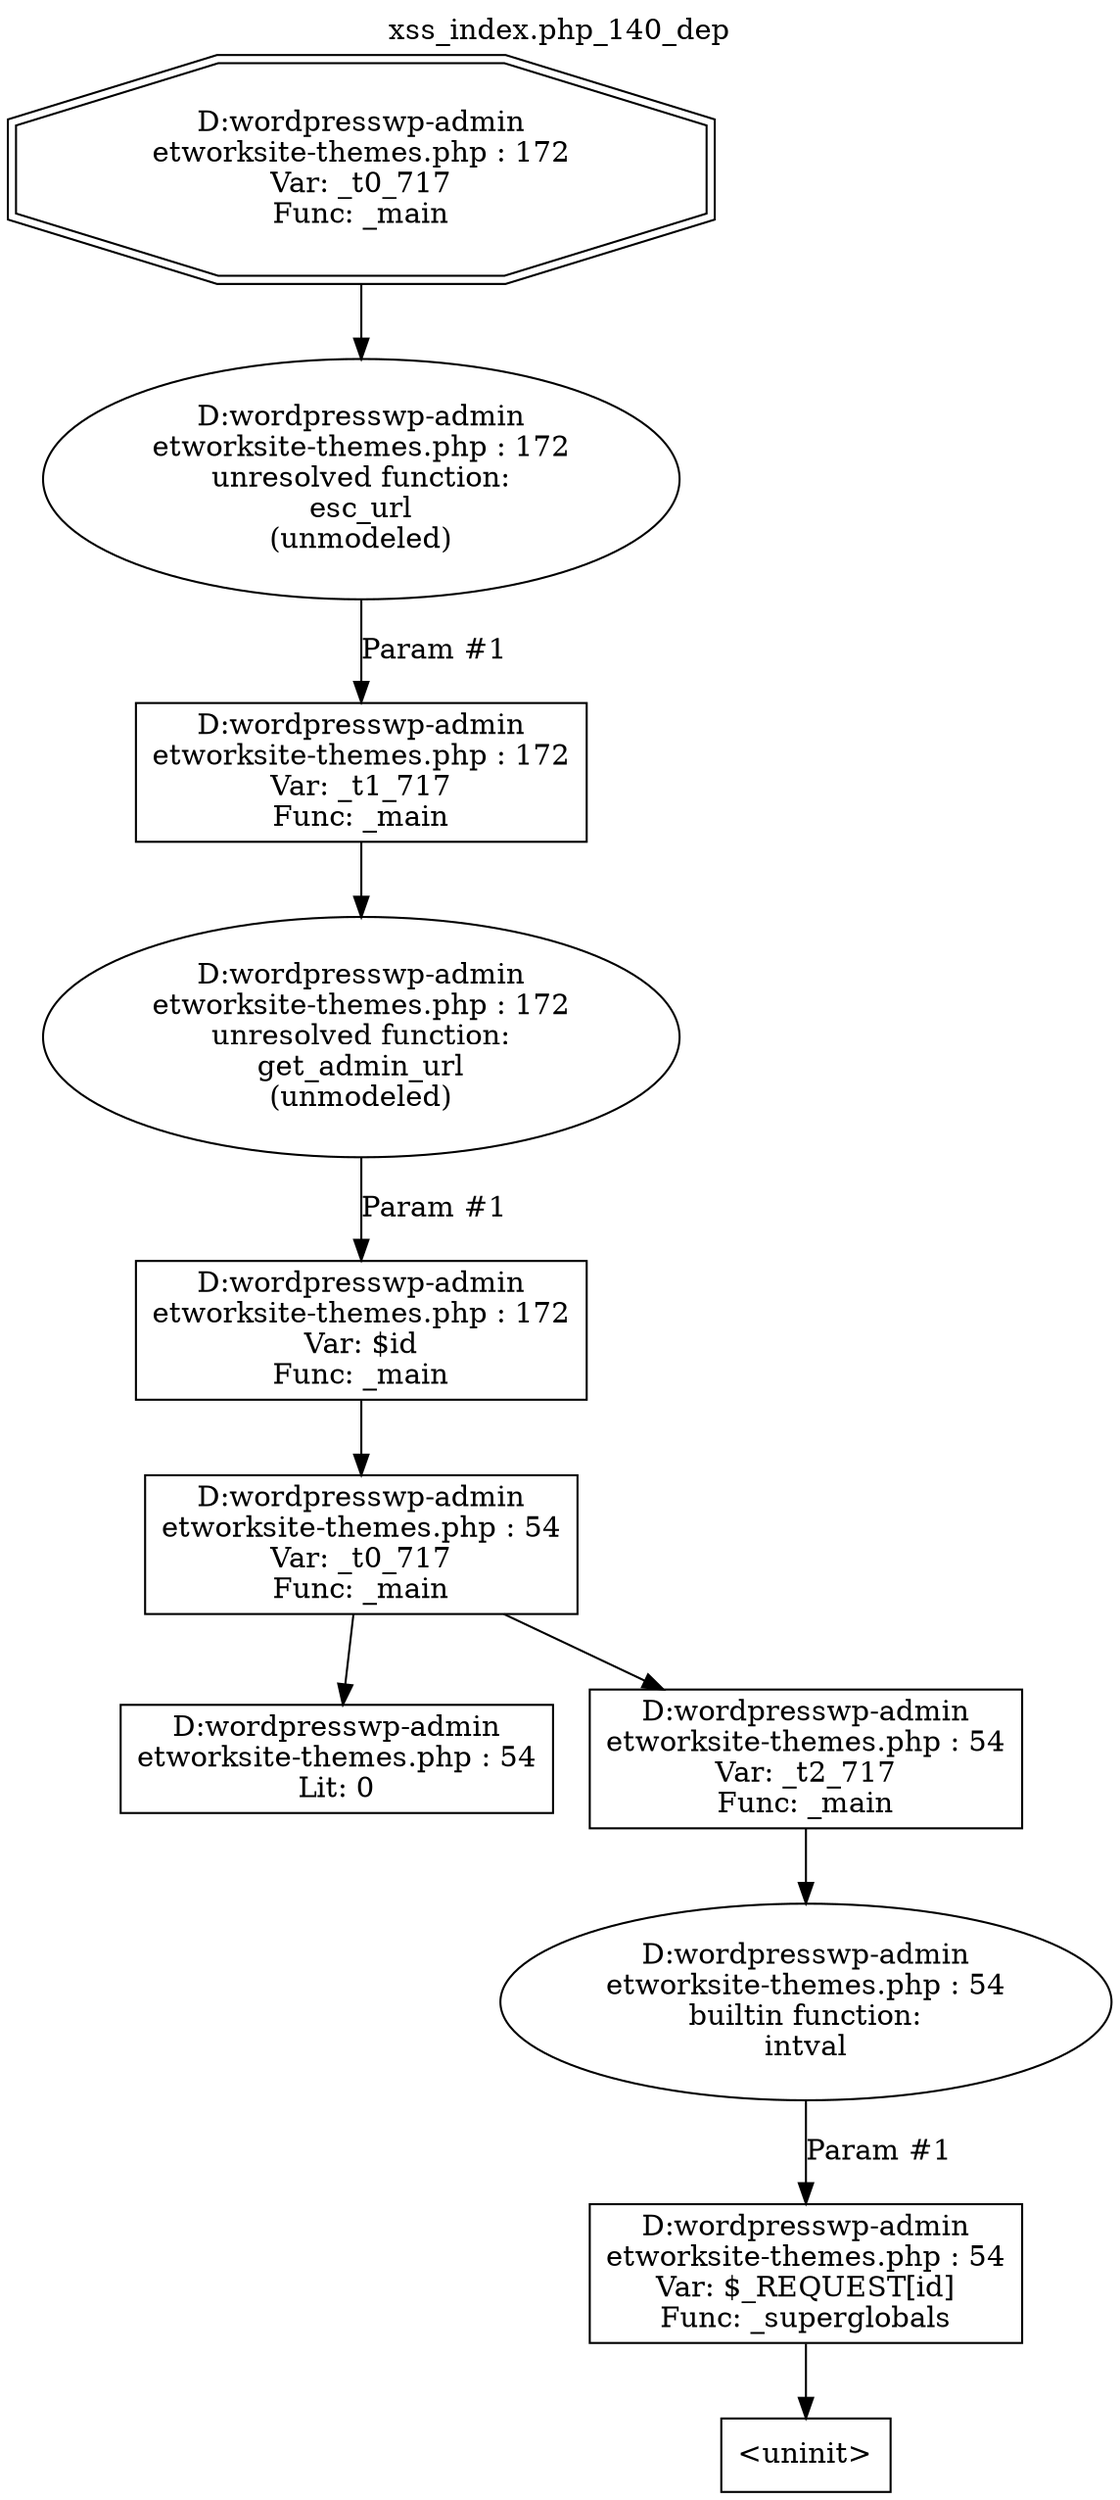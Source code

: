 digraph cfg {
  label="xss_index.php_140_dep";
  labelloc=t;
  n1 [shape=doubleoctagon, label="D:\wordpress\wp-admin\network\site-themes.php : 172\nVar: _t0_717\nFunc: _main\n"];
  n2 [shape=ellipse, label="D:\wordpress\wp-admin\network\site-themes.php : 172\nunresolved function:\nesc_url\n(unmodeled)\n"];
  n3 [shape=box, label="D:\wordpress\wp-admin\network\site-themes.php : 172\nVar: _t1_717\nFunc: _main\n"];
  n4 [shape=ellipse, label="D:\wordpress\wp-admin\network\site-themes.php : 172\nunresolved function:\nget_admin_url\n(unmodeled)\n"];
  n5 [shape=box, label="D:\wordpress\wp-admin\network\site-themes.php : 172\nVar: $id\nFunc: _main\n"];
  n6 [shape=box, label="D:\wordpress\wp-admin\network\site-themes.php : 54\nVar: _t0_717\nFunc: _main\n"];
  n7 [shape=box, label="D:\wordpress\wp-admin\network\site-themes.php : 54\nLit: 0\n"];
  n8 [shape=box, label="D:\wordpress\wp-admin\network\site-themes.php : 54\nVar: _t2_717\nFunc: _main\n"];
  n9 [shape=ellipse, label="D:\wordpress\wp-admin\network\site-themes.php : 54\nbuiltin function:\nintval\n"];
  n10 [shape=box, label="D:\wordpress\wp-admin\network\site-themes.php : 54\nVar: $_REQUEST[id]\nFunc: _superglobals\n"];
  n11 [shape=box, label="<uninit>"];
  n1 -> n2;
  n3 -> n4;
  n6 -> n7;
  n6 -> n8;
  n8 -> n9;
  n10 -> n11;
  n9 -> n10[label="Param #1"];
  n5 -> n6;
  n4 -> n5[label="Param #1"];
  n2 -> n3[label="Param #1"];
}
